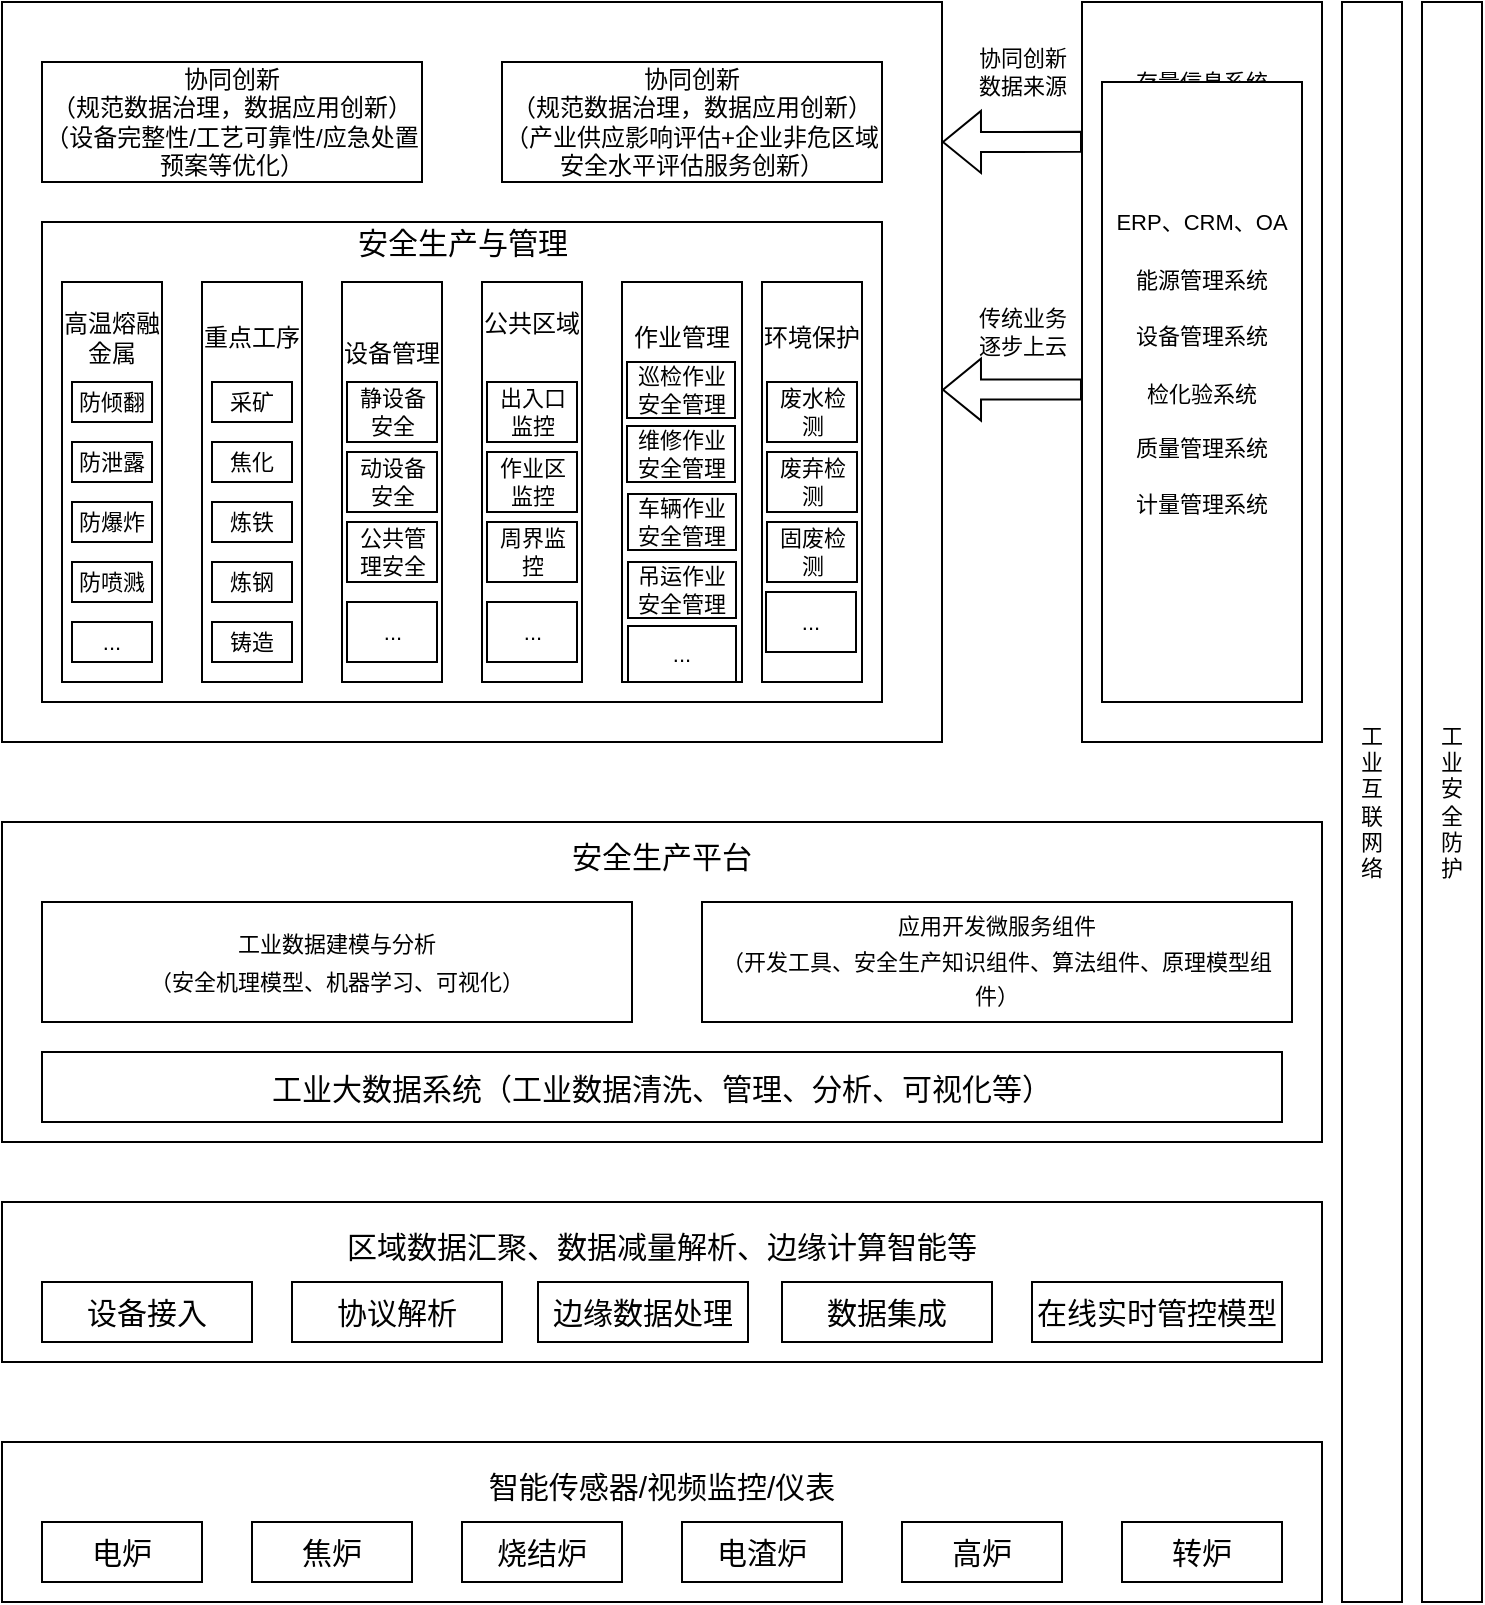 <mxfile version="15.5.7" type="github">
  <diagram id="B_k_Cmg8dfwIllJIq-Ze" name="Page-1">
    <mxGraphModel dx="1038" dy="579" grid="1" gridSize="10" guides="1" tooltips="1" connect="1" arrows="1" fold="1" page="1" pageScale="1" pageWidth="827" pageHeight="1169" math="0" shadow="0">
      <root>
        <mxCell id="0" />
        <mxCell id="1" parent="0" />
        <mxCell id="WYR5M6HnxCYj-dgklYdH-1" value="" style="rounded=0;whiteSpace=wrap;html=1;" vertex="1" parent="1">
          <mxGeometry x="40" y="40" width="470" height="370" as="geometry" />
        </mxCell>
        <mxCell id="WYR5M6HnxCYj-dgklYdH-2" value="协同创新&lt;br&gt;（规范数据治理，数据应用创新）&lt;br&gt;（设备完整性/工艺可靠性/应急处置预案等优化）" style="rounded=0;whiteSpace=wrap;html=1;" vertex="1" parent="1">
          <mxGeometry x="60" y="70" width="190" height="60" as="geometry" />
        </mxCell>
        <mxCell id="WYR5M6HnxCYj-dgklYdH-4" value="协同创新&lt;br&gt;（规范数据治理，数据应用创新）&lt;br&gt;（产业供应影响评估+企业非危区域安全水平评估服务创新）" style="rounded=0;whiteSpace=wrap;html=1;" vertex="1" parent="1">
          <mxGeometry x="290" y="70" width="190" height="60" as="geometry" />
        </mxCell>
        <mxCell id="WYR5M6HnxCYj-dgklYdH-5" value="" style="rounded=0;whiteSpace=wrap;html=1;" vertex="1" parent="1">
          <mxGeometry x="60" y="150" width="420" height="240" as="geometry" />
        </mxCell>
        <mxCell id="WYR5M6HnxCYj-dgklYdH-6" value="高温熔融金属&lt;br&gt;&lt;br&gt;&lt;br&gt;&lt;br&gt;&lt;br&gt;&lt;br&gt;&lt;br&gt;&lt;br&gt;&lt;br&gt;&lt;br&gt;&lt;br&gt;" style="rounded=0;whiteSpace=wrap;html=1;" vertex="1" parent="1">
          <mxGeometry x="70" y="180" width="50" height="200" as="geometry" />
        </mxCell>
        <mxCell id="WYR5M6HnxCYj-dgklYdH-14" value="重点工序&lt;br&gt;&lt;br&gt;&lt;br&gt;&lt;br&gt;&lt;br&gt;&lt;br&gt;&lt;br&gt;&lt;br&gt;&lt;br&gt;&lt;br&gt;&lt;span style=&quot;color: rgba(0 , 0 , 0 , 0) ; font-family: monospace ; font-size: 0px&quot;&gt;%3CmxGraphModel%3E%3Croot%3E%3CmxCell%20id%3D%220%22%2F%3E%3CmxCell%20id%3D%221%22%20parent%3D%220%22%2F%3E%3CmxCell%20id%3D%222%22%20value%3D%22%E9%98%B2%E5%80%BE%E7%BF%BB%22%20style%3D%22rounded%3D0%3BwhiteSpace%3Dwrap%3Bhtml%3D1%3BfontSize%3D11%3B%22%20vertex%3D%221%22%20parent%3D%221%22%3E%3CmxGeometry%20x%3D%2275%22%20y%3D%22230%22%20width%3D%2240%22%20height%3D%2220%22%20as%3D%22geometry%22%2F%3E%3C%2FmxCell%3E%3C%2Froot%3E%3C%2FmxGraphModel%3E&lt;/span&gt;" style="rounded=0;whiteSpace=wrap;html=1;" vertex="1" parent="1">
          <mxGeometry x="140" y="180" width="50" height="200" as="geometry" />
        </mxCell>
        <mxCell id="WYR5M6HnxCYj-dgklYdH-15" value="公共区域&lt;br&gt;&lt;br&gt;&lt;br&gt;&lt;br&gt;&lt;br&gt;&lt;br&gt;&lt;br&gt;&lt;br&gt;&lt;br&gt;&lt;br&gt;&lt;br&gt;&lt;br&gt;" style="rounded=0;whiteSpace=wrap;html=1;" vertex="1" parent="1">
          <mxGeometry x="280" y="180" width="50" height="200" as="geometry" />
        </mxCell>
        <mxCell id="WYR5M6HnxCYj-dgklYdH-16" value="设备管理&lt;br&gt;&lt;br&gt;&lt;br&gt;&lt;br&gt;&lt;br&gt;&lt;br&gt;&lt;br&gt;&lt;br&gt;&lt;br&gt;&lt;br&gt;" style="rounded=0;whiteSpace=wrap;html=1;" vertex="1" parent="1">
          <mxGeometry x="210" y="180" width="50" height="200" as="geometry" />
        </mxCell>
        <mxCell id="WYR5M6HnxCYj-dgklYdH-17" value="作业管理&lt;br&gt;&lt;br&gt;&lt;br&gt;&lt;br&gt;&lt;br&gt;&lt;br&gt;&lt;br&gt;&lt;br&gt;&lt;br&gt;&lt;br&gt;&lt;br&gt;" style="rounded=0;whiteSpace=wrap;html=1;" vertex="1" parent="1">
          <mxGeometry x="350" y="180" width="60" height="200" as="geometry" />
        </mxCell>
        <mxCell id="WYR5M6HnxCYj-dgklYdH-18" value="环境保护&lt;br&gt;&lt;br&gt;&lt;br&gt;&lt;br&gt;&lt;br&gt;&lt;br&gt;&lt;br&gt;&lt;br&gt;&lt;br&gt;&lt;br&gt;&lt;br&gt;" style="rounded=0;whiteSpace=wrap;html=1;" vertex="1" parent="1">
          <mxGeometry x="420" y="180" width="50" height="200" as="geometry" />
        </mxCell>
        <mxCell id="WYR5M6HnxCYj-dgklYdH-20" value="&lt;font style=&quot;font-size: 15px&quot;&gt;安全生产与管理&lt;/font&gt;" style="text;html=1;align=center;verticalAlign=middle;resizable=0;points=[];autosize=1;strokeColor=none;fillColor=none;" vertex="1" parent="1">
          <mxGeometry x="210" y="150" width="120" height="20" as="geometry" />
        </mxCell>
        <mxCell id="WYR5M6HnxCYj-dgklYdH-22" value="防倾翻" style="rounded=0;whiteSpace=wrap;html=1;fontSize=11;" vertex="1" parent="1">
          <mxGeometry x="75" y="230" width="40" height="20" as="geometry" />
        </mxCell>
        <mxCell id="WYR5M6HnxCYj-dgklYdH-23" value="防泄露" style="rounded=0;whiteSpace=wrap;html=1;fontSize=11;" vertex="1" parent="1">
          <mxGeometry x="75" y="260" width="40" height="20" as="geometry" />
        </mxCell>
        <mxCell id="WYR5M6HnxCYj-dgklYdH-24" value="防爆炸" style="rounded=0;whiteSpace=wrap;html=1;fontSize=11;" vertex="1" parent="1">
          <mxGeometry x="75" y="290" width="40" height="20" as="geometry" />
        </mxCell>
        <mxCell id="WYR5M6HnxCYj-dgklYdH-25" value="防喷溅" style="rounded=0;whiteSpace=wrap;html=1;fontSize=11;" vertex="1" parent="1">
          <mxGeometry x="75" y="320" width="40" height="20" as="geometry" />
        </mxCell>
        <mxCell id="WYR5M6HnxCYj-dgklYdH-26" value="..." style="rounded=0;whiteSpace=wrap;html=1;fontSize=11;" vertex="1" parent="1">
          <mxGeometry x="75" y="350" width="40" height="20" as="geometry" />
        </mxCell>
        <mxCell id="WYR5M6HnxCYj-dgklYdH-27" value="采矿" style="rounded=0;whiteSpace=wrap;html=1;fontSize=11;" vertex="1" parent="1">
          <mxGeometry x="145" y="230" width="40" height="20" as="geometry" />
        </mxCell>
        <mxCell id="WYR5M6HnxCYj-dgklYdH-28" value="焦化" style="rounded=0;whiteSpace=wrap;html=1;fontSize=11;" vertex="1" parent="1">
          <mxGeometry x="145" y="260" width="40" height="20" as="geometry" />
        </mxCell>
        <mxCell id="WYR5M6HnxCYj-dgklYdH-29" value="炼铁&lt;span style=&quot;color: rgba(0 , 0 , 0 , 0) ; font-family: monospace ; font-size: 0px&quot;&gt;%3CmxGraphModel%3E%3Croot%3E%3CmxCell%20id%3D%220%22%2F%3E%3CmxCell%20id%3D%221%22%20parent%3D%220%22%2F%3E%3CmxCell%20id%3D%222%22%20value%3D%22%E7%84%A6%E5%8C%96%22%20style%3D%22rounded%3D0%3BwhiteSpace%3Dwrap%3Bhtml%3D1%3BfontSize%3D11%3B%22%20vertex%3D%221%22%20parent%3D%221%22%3E%3CmxGeometry%20x%3D%22145%22%20y%3D%22260%22%20width%3D%2240%22%20height%3D%2220%22%20as%3D%22geometry%22%2F%3E%3C%2FmxCell%3E%3C%2Froot%3E%3C%2FmxGraphModel%3E&lt;/span&gt;" style="rounded=0;whiteSpace=wrap;html=1;fontSize=11;" vertex="1" parent="1">
          <mxGeometry x="145" y="290" width="40" height="20" as="geometry" />
        </mxCell>
        <mxCell id="WYR5M6HnxCYj-dgklYdH-30" value="炼钢" style="rounded=0;whiteSpace=wrap;html=1;fontSize=11;" vertex="1" parent="1">
          <mxGeometry x="145" y="320" width="40" height="20" as="geometry" />
        </mxCell>
        <mxCell id="WYR5M6HnxCYj-dgklYdH-31" value="铸造" style="rounded=0;whiteSpace=wrap;html=1;fontSize=11;" vertex="1" parent="1">
          <mxGeometry x="145" y="350" width="40" height="20" as="geometry" />
        </mxCell>
        <mxCell id="WYR5M6HnxCYj-dgklYdH-34" value="静设备安全" style="rounded=0;whiteSpace=wrap;html=1;fontSize=11;" vertex="1" parent="1">
          <mxGeometry x="212.5" y="230" width="45" height="30" as="geometry" />
        </mxCell>
        <mxCell id="WYR5M6HnxCYj-dgklYdH-35" value="动设备安全" style="rounded=0;whiteSpace=wrap;html=1;fontSize=11;" vertex="1" parent="1">
          <mxGeometry x="212.5" y="265" width="45" height="30" as="geometry" />
        </mxCell>
        <mxCell id="WYR5M6HnxCYj-dgklYdH-36" value="公共管理安全" style="rounded=0;whiteSpace=wrap;html=1;fontSize=11;" vertex="1" parent="1">
          <mxGeometry x="212.5" y="300" width="45" height="30" as="geometry" />
        </mxCell>
        <mxCell id="WYR5M6HnxCYj-dgklYdH-37" value="..." style="rounded=0;whiteSpace=wrap;html=1;fontSize=11;" vertex="1" parent="1">
          <mxGeometry x="212.5" y="340" width="45" height="30" as="geometry" />
        </mxCell>
        <mxCell id="WYR5M6HnxCYj-dgklYdH-45" value="巡检作业安全管理" style="rounded=0;whiteSpace=wrap;html=1;fontSize=11;" vertex="1" parent="1">
          <mxGeometry x="352.5" y="220" width="54" height="28" as="geometry" />
        </mxCell>
        <mxCell id="WYR5M6HnxCYj-dgklYdH-49" value="出入口监控" style="rounded=0;whiteSpace=wrap;html=1;fontSize=11;" vertex="1" parent="1">
          <mxGeometry x="282.5" y="230" width="45" height="30" as="geometry" />
        </mxCell>
        <mxCell id="WYR5M6HnxCYj-dgklYdH-50" value="作业区监控" style="rounded=0;whiteSpace=wrap;html=1;fontSize=11;" vertex="1" parent="1">
          <mxGeometry x="282.5" y="265" width="45" height="30" as="geometry" />
        </mxCell>
        <mxCell id="WYR5M6HnxCYj-dgklYdH-51" value="周界监控" style="rounded=0;whiteSpace=wrap;html=1;fontSize=11;" vertex="1" parent="1">
          <mxGeometry x="282.5" y="300" width="45" height="30" as="geometry" />
        </mxCell>
        <mxCell id="WYR5M6HnxCYj-dgklYdH-52" value="..." style="rounded=0;whiteSpace=wrap;html=1;fontSize=11;" vertex="1" parent="1">
          <mxGeometry x="282.5" y="340" width="45" height="30" as="geometry" />
        </mxCell>
        <mxCell id="WYR5M6HnxCYj-dgklYdH-55" value="维修作业安全管理" style="rounded=0;whiteSpace=wrap;html=1;fontSize=11;" vertex="1" parent="1">
          <mxGeometry x="352.5" y="252" width="54" height="28" as="geometry" />
        </mxCell>
        <mxCell id="WYR5M6HnxCYj-dgklYdH-56" value="车辆作业安全管理" style="rounded=0;whiteSpace=wrap;html=1;fontSize=11;" vertex="1" parent="1">
          <mxGeometry x="353" y="286" width="54" height="28" as="geometry" />
        </mxCell>
        <mxCell id="WYR5M6HnxCYj-dgklYdH-57" value="吊运作业安全管理" style="rounded=0;whiteSpace=wrap;html=1;fontSize=11;" vertex="1" parent="1">
          <mxGeometry x="353" y="320" width="54" height="28" as="geometry" />
        </mxCell>
        <mxCell id="WYR5M6HnxCYj-dgklYdH-58" value="..." style="rounded=0;whiteSpace=wrap;html=1;fontSize=11;" vertex="1" parent="1">
          <mxGeometry x="353" y="352" width="54" height="28" as="geometry" />
        </mxCell>
        <mxCell id="WYR5M6HnxCYj-dgklYdH-59" value="废水检测" style="rounded=0;whiteSpace=wrap;html=1;fontSize=11;" vertex="1" parent="1">
          <mxGeometry x="422.5" y="230" width="45" height="30" as="geometry" />
        </mxCell>
        <mxCell id="WYR5M6HnxCYj-dgklYdH-60" value="废弃检测" style="rounded=0;whiteSpace=wrap;html=1;fontSize=11;" vertex="1" parent="1">
          <mxGeometry x="422.5" y="265" width="45" height="30" as="geometry" />
        </mxCell>
        <mxCell id="WYR5M6HnxCYj-dgklYdH-61" value="固废检测" style="rounded=0;whiteSpace=wrap;html=1;fontSize=11;" vertex="1" parent="1">
          <mxGeometry x="422.5" y="300" width="45" height="30" as="geometry" />
        </mxCell>
        <mxCell id="WYR5M6HnxCYj-dgklYdH-62" value="..." style="rounded=0;whiteSpace=wrap;html=1;fontSize=11;" vertex="1" parent="1">
          <mxGeometry x="422" y="335" width="45" height="30" as="geometry" />
        </mxCell>
        <mxCell id="WYR5M6HnxCYj-dgklYdH-63" value="存量信息系统&lt;br&gt;&lt;br&gt;&lt;br&gt;&lt;br&gt;&lt;br&gt;&lt;br&gt;&lt;br&gt;&lt;br&gt;&lt;br&gt;&lt;br&gt;&lt;br&gt;&lt;br&gt;&lt;br&gt;&lt;br&gt;&lt;br&gt;&lt;br&gt;&lt;br&gt;&lt;br&gt;&lt;br&gt;&lt;br&gt;&lt;br&gt;&lt;br&gt;&lt;br&gt;" style="rounded=0;whiteSpace=wrap;html=1;fontSize=11;" vertex="1" parent="1">
          <mxGeometry x="580" y="40" width="120" height="370" as="geometry" />
        </mxCell>
        <mxCell id="WYR5M6HnxCYj-dgklYdH-65" value="&lt;p style=&quot;line-height: 1.6&quot;&gt;&lt;br&gt;&lt;/p&gt;&lt;p style=&quot;line-height: 1.6&quot;&gt;&lt;br&gt;&lt;/p&gt;&lt;p style=&quot;line-height: 1.6&quot;&gt;&lt;br&gt;&lt;/p&gt;&lt;p style=&quot;line-height: 1.6&quot;&gt;ERP、CRM、O&lt;span&gt;A&lt;/span&gt;&lt;/p&gt;&lt;p style=&quot;line-height: 1.6&quot;&gt;&lt;span&gt;能源管理系统&lt;/span&gt;&lt;/p&gt;&lt;p style=&quot;line-height: 1.6&quot;&gt;设备管理系统&lt;/p&gt;&lt;p style=&quot;line-height: 1.5&quot;&gt;检化验系统&lt;/p&gt;&lt;p style=&quot;line-height: 1.5&quot;&gt;质量管理系统&lt;/p&gt;&lt;p style=&quot;line-height: 1.5&quot;&gt;计量管理系统&lt;br&gt;&lt;br&gt;&lt;br&gt;&lt;br&gt;&lt;br&gt;&lt;br&gt;&lt;br&gt;&lt;br&gt;&lt;/p&gt;" style="rounded=0;whiteSpace=wrap;html=1;fontSize=11;" vertex="1" parent="1">
          <mxGeometry x="590" y="80" width="100" height="310" as="geometry" />
        </mxCell>
        <mxCell id="WYR5M6HnxCYj-dgklYdH-67" value="" style="shape=flexArrow;endArrow=classic;html=1;rounded=0;fontSize=11;exitX=0;exitY=0.189;exitDx=0;exitDy=0;exitPerimeter=0;" edge="1" parent="1" source="WYR5M6HnxCYj-dgklYdH-63">
          <mxGeometry width="50" height="50" relative="1" as="geometry">
            <mxPoint x="520" y="170" as="sourcePoint" />
            <mxPoint x="510" y="110" as="targetPoint" />
          </mxGeometry>
        </mxCell>
        <mxCell id="WYR5M6HnxCYj-dgklYdH-68" value="&lt;font style=&quot;font-size: 11px&quot;&gt;协同创新&lt;br style=&quot;font-size: 11px&quot;&gt;数据来源&lt;/font&gt;" style="text;html=1;align=center;verticalAlign=middle;resizable=0;points=[];autosize=1;strokeColor=none;fillColor=none;fontSize=11;" vertex="1" parent="1">
          <mxGeometry x="520" y="60" width="60" height="30" as="geometry" />
        </mxCell>
        <mxCell id="WYR5M6HnxCYj-dgklYdH-69" value="" style="shape=flexArrow;endArrow=classic;html=1;rounded=0;fontSize=11;exitX=0;exitY=0.189;exitDx=0;exitDy=0;exitPerimeter=0;" edge="1" parent="1">
          <mxGeometry width="50" height="50" relative="1" as="geometry">
            <mxPoint x="580" y="233.76" as="sourcePoint" />
            <mxPoint x="510" y="233.83" as="targetPoint" />
          </mxGeometry>
        </mxCell>
        <mxCell id="WYR5M6HnxCYj-dgklYdH-70" value="传统业务&lt;br&gt;逐步上云" style="text;html=1;align=center;verticalAlign=middle;resizable=0;points=[];autosize=1;strokeColor=none;fillColor=none;fontSize=11;" vertex="1" parent="1">
          <mxGeometry x="520" y="190" width="60" height="30" as="geometry" />
        </mxCell>
        <mxCell id="WYR5M6HnxCYj-dgklYdH-71" value="工&lt;br&gt;业&lt;br&gt;互&lt;br&gt;联&lt;br&gt;网&lt;br&gt;络" style="rounded=0;whiteSpace=wrap;html=1;fontSize=11;align=center;" vertex="1" parent="1">
          <mxGeometry x="710" y="40" width="30" height="800" as="geometry" />
        </mxCell>
        <mxCell id="WYR5M6HnxCYj-dgklYdH-72" value="工&lt;br&gt;业&lt;br&gt;安&lt;br&gt;全&lt;br&gt;防&lt;br&gt;护" style="rounded=0;whiteSpace=wrap;html=1;fontSize=11;align=center;" vertex="1" parent="1">
          <mxGeometry x="750" y="40" width="30" height="800" as="geometry" />
        </mxCell>
        <mxCell id="WYR5M6HnxCYj-dgklYdH-73" value="&lt;font style=&quot;font-size: 15px&quot;&gt;安全生产平台&lt;br&gt;&lt;br&gt;&lt;br&gt;&lt;br&gt;&lt;br&gt;&lt;br&gt;&lt;br&gt;&lt;br&gt;&lt;/font&gt;" style="rounded=0;whiteSpace=wrap;html=1;fontSize=11;align=center;" vertex="1" parent="1">
          <mxGeometry x="40" y="450" width="660" height="160" as="geometry" />
        </mxCell>
        <mxCell id="WYR5M6HnxCYj-dgklYdH-74" value="&lt;p style=&quot;line-height: 1.7&quot;&gt;工业数据建模与分析&lt;br&gt;（安全机理模型、机器学习、可视化）&lt;/p&gt;" style="rounded=0;whiteSpace=wrap;html=1;fontSize=11;align=center;" vertex="1" parent="1">
          <mxGeometry x="60" y="490" width="295" height="60" as="geometry" />
        </mxCell>
        <mxCell id="WYR5M6HnxCYj-dgklYdH-75" value="&lt;p style=&quot;line-height: 1.6&quot;&gt;应用开发微服务组件&lt;br&gt;（开发工具、安全生产知识组件、算法组件、原理模型组件）&lt;br&gt;&lt;/p&gt;" style="rounded=0;whiteSpace=wrap;html=1;fontSize=11;align=center;" vertex="1" parent="1">
          <mxGeometry x="390" y="490" width="295" height="60" as="geometry" />
        </mxCell>
        <mxCell id="WYR5M6HnxCYj-dgklYdH-76" value="工业大数据系统（工业数据清洗、管理、分析、可视化等）" style="rounded=0;whiteSpace=wrap;html=1;fontSize=15;align=center;" vertex="1" parent="1">
          <mxGeometry x="60" y="565" width="620" height="35" as="geometry" />
        </mxCell>
        <mxCell id="WYR5M6HnxCYj-dgklYdH-77" value="&lt;br&gt;区域数据汇聚、数据减量解析、边缘计算智能等&lt;br&gt;&lt;br&gt;&lt;br&gt;&lt;br&gt;" style="rounded=0;whiteSpace=wrap;html=1;fontSize=15;align=center;" vertex="1" parent="1">
          <mxGeometry x="40" y="640" width="660" height="80" as="geometry" />
        </mxCell>
        <mxCell id="WYR5M6HnxCYj-dgklYdH-78" value="设备接入" style="rounded=0;whiteSpace=wrap;html=1;fontSize=15;align=center;" vertex="1" parent="1">
          <mxGeometry x="60" y="680" width="105" height="30" as="geometry" />
        </mxCell>
        <mxCell id="WYR5M6HnxCYj-dgklYdH-79" value="协议解析" style="rounded=0;whiteSpace=wrap;html=1;fontSize=15;align=center;" vertex="1" parent="1">
          <mxGeometry x="185" y="680" width="105" height="30" as="geometry" />
        </mxCell>
        <mxCell id="WYR5M6HnxCYj-dgklYdH-80" value="边缘数据处理" style="rounded=0;whiteSpace=wrap;html=1;fontSize=15;align=center;" vertex="1" parent="1">
          <mxGeometry x="308" y="680" width="105" height="30" as="geometry" />
        </mxCell>
        <mxCell id="WYR5M6HnxCYj-dgklYdH-81" value="数据集成" style="rounded=0;whiteSpace=wrap;html=1;fontSize=15;align=center;" vertex="1" parent="1">
          <mxGeometry x="430" y="680" width="105" height="30" as="geometry" />
        </mxCell>
        <mxCell id="WYR5M6HnxCYj-dgklYdH-82" value="在线实时管控模型" style="rounded=0;whiteSpace=wrap;html=1;fontSize=15;align=center;" vertex="1" parent="1">
          <mxGeometry x="555" y="680" width="125" height="30" as="geometry" />
        </mxCell>
        <mxCell id="WYR5M6HnxCYj-dgklYdH-83" value="智能传感器/视频监控/仪表&lt;br&gt;&lt;br&gt;&lt;br&gt;" style="rounded=0;whiteSpace=wrap;html=1;fontSize=15;align=center;" vertex="1" parent="1">
          <mxGeometry x="40" y="760" width="660" height="80" as="geometry" />
        </mxCell>
        <mxCell id="WYR5M6HnxCYj-dgklYdH-84" value="电炉" style="rounded=0;whiteSpace=wrap;html=1;fontSize=15;align=center;" vertex="1" parent="1">
          <mxGeometry x="60" y="800" width="80" height="30" as="geometry" />
        </mxCell>
        <mxCell id="WYR5M6HnxCYj-dgklYdH-90" value="烧结炉" style="rounded=0;whiteSpace=wrap;html=1;fontSize=15;align=center;" vertex="1" parent="1">
          <mxGeometry x="270" y="800" width="80" height="30" as="geometry" />
        </mxCell>
        <mxCell id="WYR5M6HnxCYj-dgklYdH-91" value="焦炉" style="rounded=0;whiteSpace=wrap;html=1;fontSize=15;align=center;" vertex="1" parent="1">
          <mxGeometry x="165" y="800" width="80" height="30" as="geometry" />
        </mxCell>
        <mxCell id="WYR5M6HnxCYj-dgklYdH-92" value="电渣炉" style="rounded=0;whiteSpace=wrap;html=1;fontSize=15;align=center;" vertex="1" parent="1">
          <mxGeometry x="380" y="800" width="80" height="30" as="geometry" />
        </mxCell>
        <mxCell id="WYR5M6HnxCYj-dgklYdH-93" value="高炉" style="rounded=0;whiteSpace=wrap;html=1;fontSize=15;align=center;" vertex="1" parent="1">
          <mxGeometry x="490" y="800" width="80" height="30" as="geometry" />
        </mxCell>
        <mxCell id="WYR5M6HnxCYj-dgklYdH-94" value="转炉" style="rounded=0;whiteSpace=wrap;html=1;fontSize=15;align=center;" vertex="1" parent="1">
          <mxGeometry x="600" y="800" width="80" height="30" as="geometry" />
        </mxCell>
      </root>
    </mxGraphModel>
  </diagram>
</mxfile>
